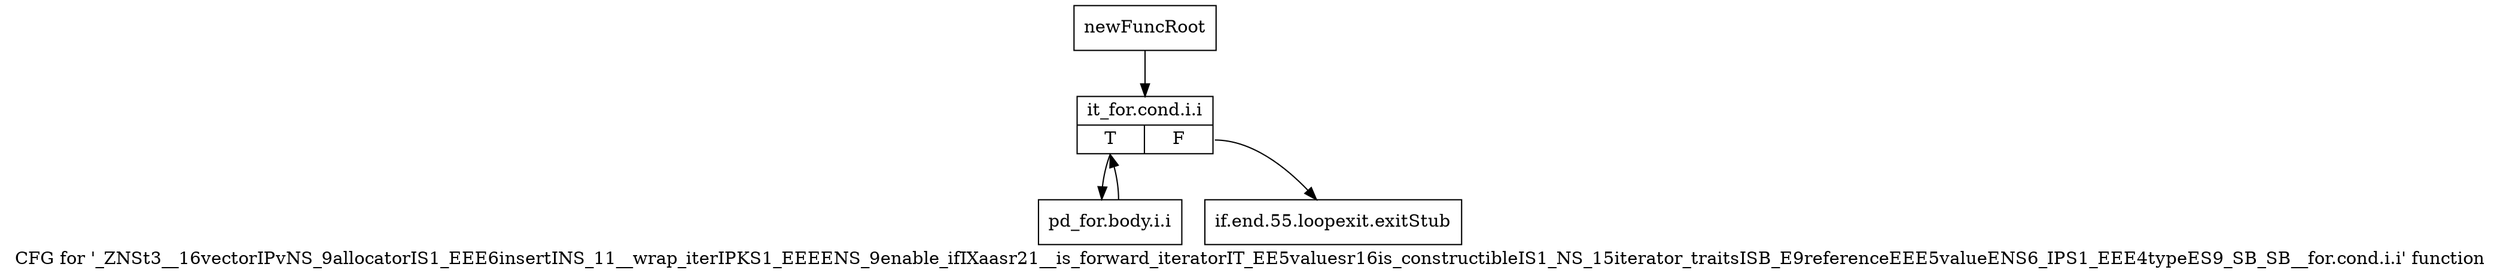 digraph "CFG for '_ZNSt3__16vectorIPvNS_9allocatorIS1_EEE6insertINS_11__wrap_iterIPKS1_EEEENS_9enable_ifIXaasr21__is_forward_iteratorIT_EE5valuesr16is_constructibleIS1_NS_15iterator_traitsISB_E9referenceEEE5valueENS6_IPS1_EEE4typeES9_SB_SB__for.cond.i.i' function" {
	label="CFG for '_ZNSt3__16vectorIPvNS_9allocatorIS1_EEE6insertINS_11__wrap_iterIPKS1_EEEENS_9enable_ifIXaasr21__is_forward_iteratorIT_EE5valuesr16is_constructibleIS1_NS_15iterator_traitsISB_E9referenceEEE5valueENS6_IPS1_EEE4typeES9_SB_SB__for.cond.i.i' function";

	Node0x98c0f40 [shape=record,label="{newFuncRoot}"];
	Node0x98c0f40 -> Node0x98c0fe0;
	Node0x98c0f90 [shape=record,label="{if.end.55.loopexit.exitStub}"];
	Node0x98c0fe0 [shape=record,label="{it_for.cond.i.i|{<s0>T|<s1>F}}"];
	Node0x98c0fe0:s0 -> Node0x98c1030;
	Node0x98c0fe0:s1 -> Node0x98c0f90;
	Node0x98c1030 [shape=record,label="{pd_for.body.i.i}"];
	Node0x98c1030 -> Node0x98c0fe0;
}
